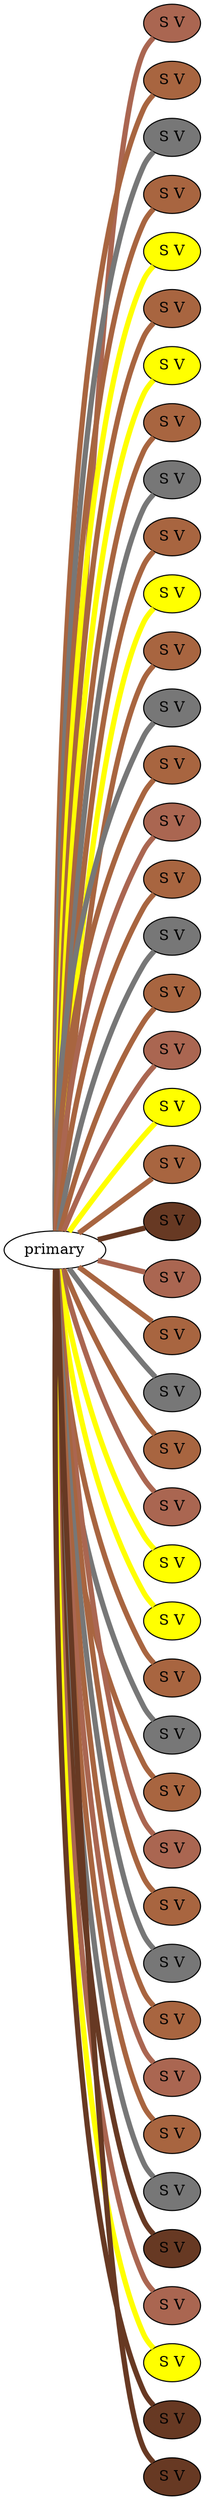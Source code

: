 graph {
 graph [rankdir=LR]
"primary" -- "1" [penwidth=5,color="#AA6651"]
"1" [label="S V", style=filled, fillcolor="#AA6651"]
"primary" -- "2" [penwidth=5,color="#A86540"]
"2" [label="S V", style=filled, fillcolor="#A86540"]
"primary" -- "3" [penwidth=5,color="#777777"]
"3" [label="S V", style=filled, fillcolor="#777777"]
"primary" -- "4" [penwidth=5,color="#A86540"]
"4" [label="S V", style=filled, fillcolor="#A86540"]
"primary" -- "5" [penwidth=5,color=yellow]
"5" [label="S V", style=filled, fillcolor=yellow]
"primary" -- "6" [penwidth=5,color="#A86540"]
"6" [label="S V", style=filled, fillcolor="#A86540"]
"primary" -- "7" [penwidth=5,color=yellow]
"7" [label="S V", style=filled, fillcolor=yellow]
"primary" -- "8" [penwidth=5,color="#A86540"]
"8" [label="S V", style=filled, fillcolor="#A86540"]
"primary" -- "9" [penwidth=5,color="#777777"]
"9" [label="S V", style=filled, fillcolor="#777777"]
"primary" -- "10" [penwidth=5,color="#A86540"]
"10" [label="S V", style=filled, fillcolor="#A86540"]
"primary" -- "11" [penwidth=5,color=yellow]
"11" [label="S V", style=filled, fillcolor=yellow]
"primary" -- "12" [penwidth=5,color="#A86540"]
"12" [label="S V", style=filled, fillcolor="#A86540"]
"primary" -- "13" [penwidth=5,color="#777777"]
"13" [label="S V", style=filled, fillcolor="#777777"]
"primary" -- "14" [penwidth=5,color="#A86540"]
"14" [label="S V", style=filled, fillcolor="#A86540"]
"primary" -- "15" [penwidth=5,color="#AA6651"]
"15" [label="S V", style=filled, fillcolor="#AA6651"]
"primary" -- "16" [penwidth=5,color="#A86540"]
"16" [label="S V", style=filled, fillcolor="#A86540"]
"primary" -- "17" [penwidth=5,color="#777777"]
"17" [label="S V", style=filled, fillcolor="#777777"]
"primary" -- "18" [penwidth=5,color="#A86540"]
"18" [label="S V", style=filled, fillcolor="#A86540"]
"primary" -- "19" [penwidth=5,color="#AA6651"]
"19" [label="S V", style=filled, fillcolor="#AA6651"]
"primary" -- "20" [penwidth=5,color=yellow]
"20" [label="S V", style=filled, fillcolor=yellow]
"primary" -- "21" [penwidth=5,color="#A86540"]
"21" [label="S V", style=filled, fillcolor="#A86540"]
"primary" -- "22" [penwidth=5,color="#673923"]
"22" [label="S V", style=filled, fillcolor="#673923"]
"primary" -- "23" [penwidth=5,color="#AA6651"]
"23" [label="S V", style=filled, fillcolor="#AA6651"]
"primary" -- "24" [penwidth=5,color="#A86540"]
"24" [label="S V", style=filled, fillcolor="#A86540"]
"primary" -- "25" [penwidth=5,color="#777777"]
"25" [label="S V", style=filled, fillcolor="#777777"]
"primary" -- "26" [penwidth=5,color="#A86540"]
"26" [label="S V", style=filled, fillcolor="#A86540"]
"primary" -- "27" [penwidth=5,color="#AA6651"]
"27" [label="S V", style=filled, fillcolor="#AA6651"]
"primary" -- "28" [penwidth=5,color=yellow]
"28" [label="S V", style=filled, fillcolor=yellow]
"primary" -- "29" [penwidth=5,color=yellow]
"29" [label="S V", style=filled, fillcolor=yellow]
"primary" -- "30" [penwidth=5,color="#A86540"]
"30" [label="S V", style=filled, fillcolor="#A86540"]
"primary" -- "31" [penwidth=5,color="#777777"]
"31" [label="S V", style=filled, fillcolor="#777777"]
"primary" -- "32" [penwidth=5,color="#A86540"]
"32" [label="S V", style=filled, fillcolor="#A86540"]
"primary" -- "33" [penwidth=5,color="#AA6651"]
"33" [label="S V", style=filled, fillcolor="#AA6651"]
"primary" -- "34" [penwidth=5,color="#A86540"]
"34" [label="S V", style=filled, fillcolor="#A86540"]
"primary" -- "35" [penwidth=5,color="#777777"]
"35" [label="S V", style=filled, fillcolor="#777777"]
"primary" -- "36" [penwidth=5,color="#A86540"]
"36" [label="S V", style=filled, fillcolor="#A86540"]
"primary" -- "37" [penwidth=5,color="#AA6651"]
"37" [label="S V", style=filled, fillcolor="#AA6651"]
"primary" -- "38" [penwidth=5,color="#A86540"]
"38" [label="S V", style=filled, fillcolor="#A86540"]
"primary" -- "39" [penwidth=5,color="#777777"]
"39" [label="S V", style=filled, fillcolor="#777777"]
"primary" -- "40" [penwidth=5,color="#673923"]
"40" [label="S V", style=filled, fillcolor="#673923"]
"primary" -- "41" [penwidth=5,color="#AA6651"]
"41" [label="S V", style=filled, fillcolor="#AA6651"]
"primary" -- "42" [penwidth=5,color=yellow]
"42" [label="S V", style=filled, fillcolor=yellow]
"primary" -- "43" [penwidth=5,color="#673923"]
"43" [label="S V", style=filled, fillcolor="#673923"]
"primary" -- "44" [penwidth=5,color="#673923"]
"44" [label="S V", style=filled, fillcolor="#673923"]
}
